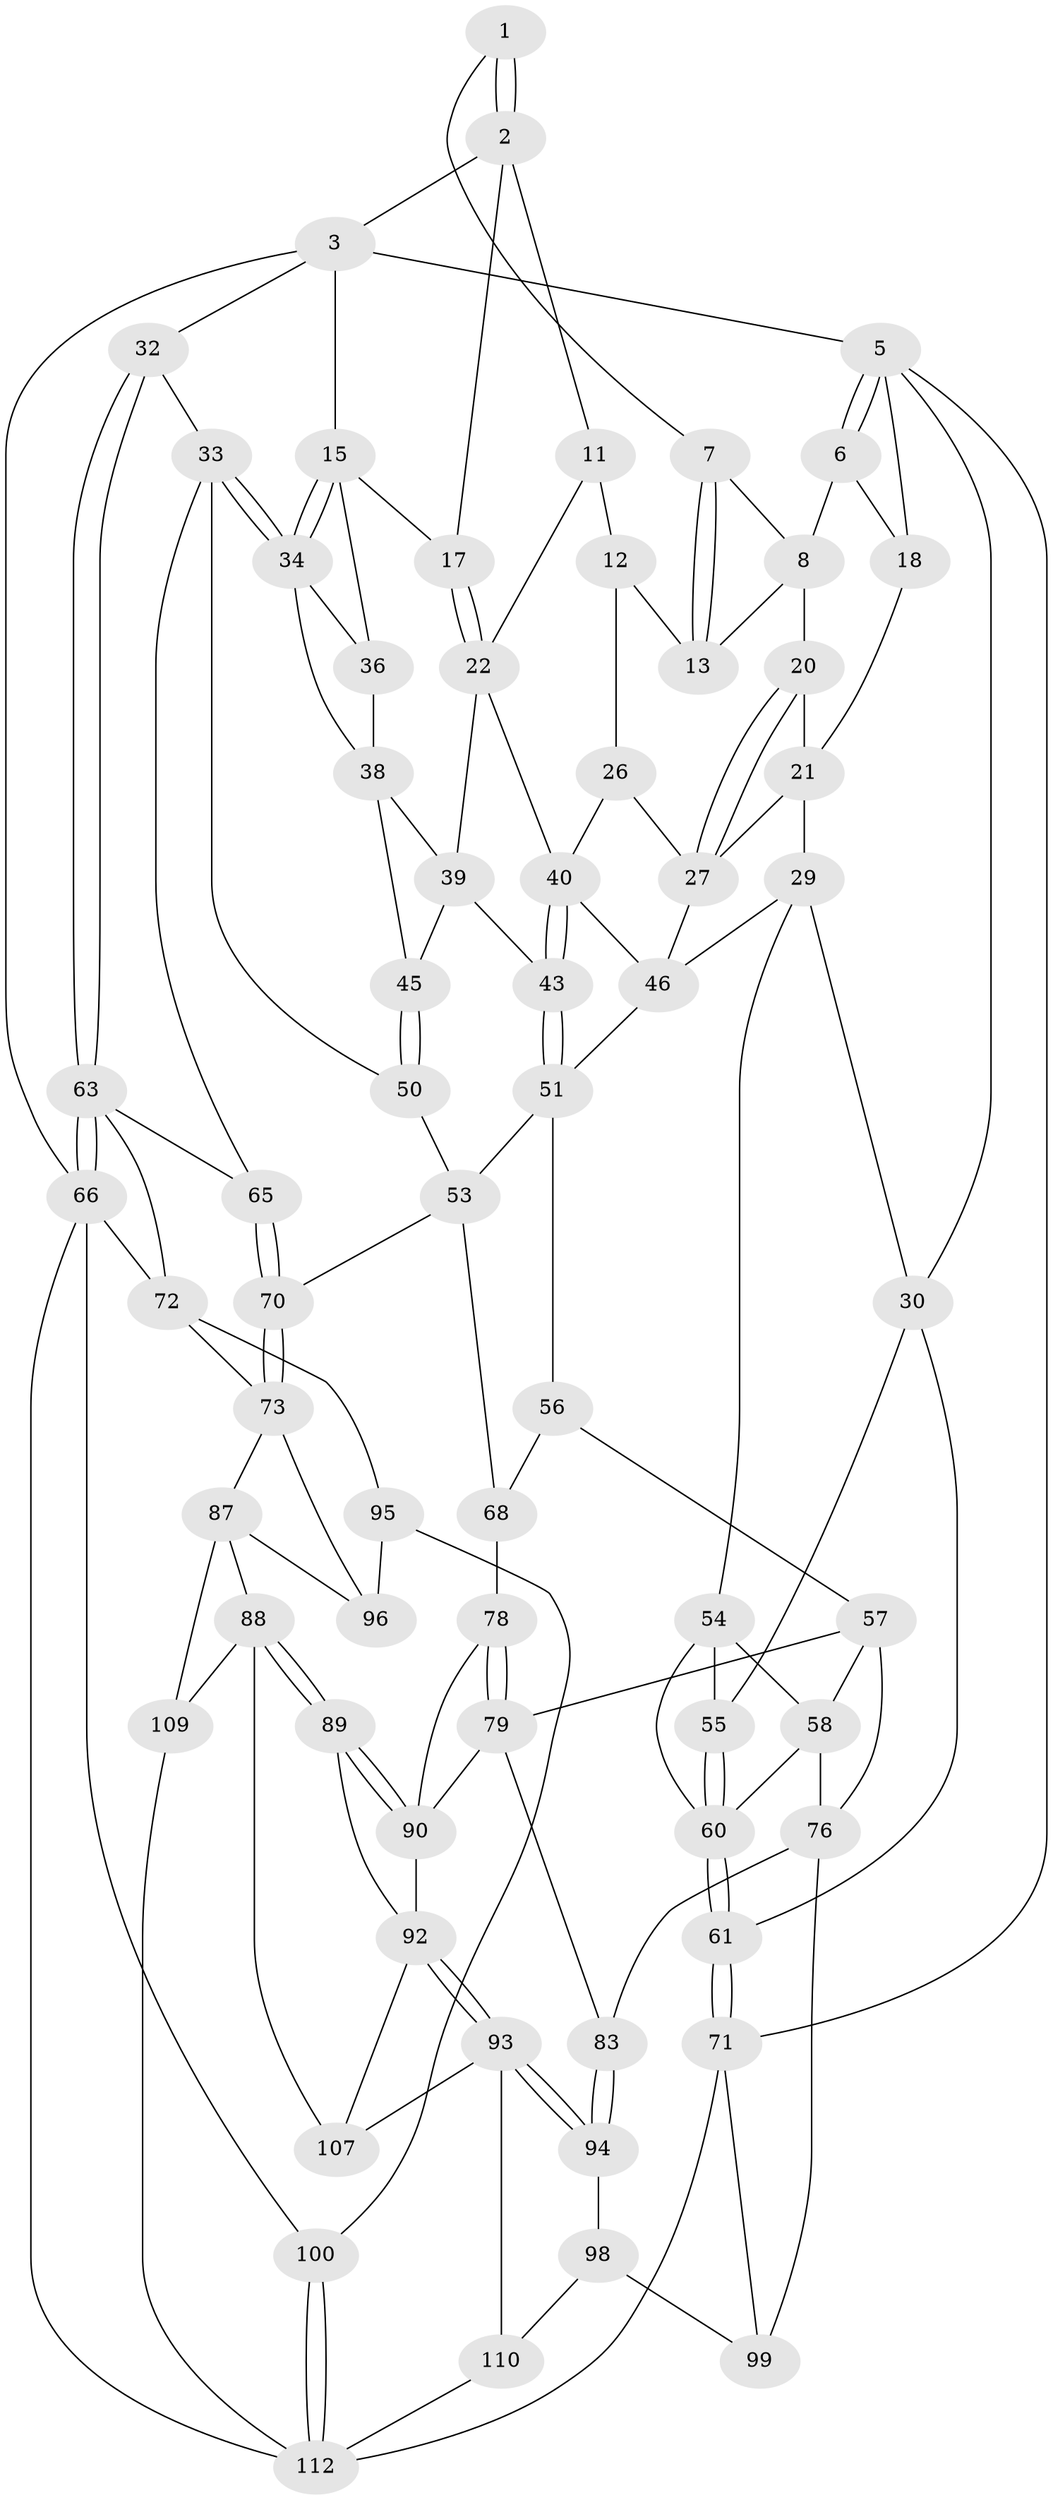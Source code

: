 // original degree distribution, {3: 0.017699115044247787, 5: 0.5486725663716814, 4: 0.23008849557522124, 6: 0.20353982300884957}
// Generated by graph-tools (version 1.1) at 2025/42/03/06/25 10:42:29]
// undirected, 68 vertices, 145 edges
graph export_dot {
graph [start="1"]
  node [color=gray90,style=filled];
  1 [pos="+0.202568446941685+0"];
  2 [pos="+0.5022667880637027+0",super="+10"];
  3 [pos="+0.7277743150643932+0",super="+4"];
  5 [pos="+0+0",super="+19"];
  6 [pos="+0.0443490686229264+0",super="+9"];
  7 [pos="+0.19552443338332598+0.01701251971724808"];
  8 [pos="+0.15614116518566956+0.09294088362026585",super="+14"];
  11 [pos="+0.43699657739032643+0.02874543282644113",super="+24"];
  12 [pos="+0.34068618192734007+0.1148105561525913",super="+25"];
  13 [pos="+0.2922252879195455+0.11917319227613754"];
  15 [pos="+0.678092053376022+0.17095211109411965",super="+16"];
  17 [pos="+0.5704103597070246+0.2071660021149146"];
  18 [pos="+0.06372918663347704+0.1271809911374164"];
  20 [pos="+0.21006660250429546+0.18919910074228066"];
  21 [pos="+0.08209500844633683+0.1914484583503156",super="+28"];
  22 [pos="+0.5571563099842192+0.2246965308451469",super="+23"];
  26 [pos="+0.3251942862875647+0.24211747089828267"];
  27 [pos="+0.2254822240645194+0.26080864846207846",super="+37"];
  29 [pos="+0.02424254559814058+0.28553889878773325",super="+48"];
  30 [pos="+0+0.3113699486492596",super="+31"];
  32 [pos="+1+0.10606361221575286"];
  33 [pos="+0.8988623866737576+0.3068335357920113",super="+49"];
  34 [pos="+0.8444354981476632+0.2890355265118624",super="+35"];
  36 [pos="+0.6622510405872853+0.2539611961907277"];
  38 [pos="+0.6462552330994122+0.2826380296759216",super="+44"];
  39 [pos="+0.6197018795867921+0.2825597005098068",super="+42"];
  40 [pos="+0.47110849261304+0.2903265486325472",super="+41"];
  43 [pos="+0.5331186219745099+0.3625051155155937"];
  45 [pos="+0.6474047606946711+0.3762876308000874"];
  46 [pos="+0.32491019652781195+0.4257719150621991",super="+47"];
  50 [pos="+0.6892235163131597+0.4300823216856285"];
  51 [pos="+0.5161400694392204+0.4848727798950173",super="+52"];
  53 [pos="+0.5538034834238325+0.5058069832674272",super="+67"];
  54 [pos="+0.13129425678443668+0.44811706400456713",super="+59"];
  55 [pos="+0.08548820618886853+0.45144185447427787"];
  56 [pos="+0.3649454238632721+0.5487606211081052"];
  57 [pos="+0.23357499739995538+0.609932687160767",super="+75"];
  58 [pos="+0.2313102507096238+0.6087830653144888",super="+74"];
  60 [pos="+0+0.6725815039173185",super="+62"];
  61 [pos="+0+0.6734984583752928"];
  63 [pos="+1+0.5165108332526909",super="+64"];
  65 [pos="+0.8031599787445336+0.5188884299936709"];
  66 [pos="+1+0.8328585821425742",super="+81"];
  68 [pos="+0.5654065671916989+0.6746700798276637",super="+69"];
  70 [pos="+0.7833764722559422+0.6058741689595051"];
  71 [pos="+0+1"];
  72 [pos="+0.8451236446059635+0.6918694416447828",super="+82"];
  73 [pos="+0.8186631626007431+0.6773961336577997",super="+86"];
  76 [pos="+0.10603913805410105+0.7571810149041067",super="+77"];
  78 [pos="+0.3890901601331482+0.7276502854600375",super="+85"];
  79 [pos="+0.3774614751913591+0.7664387712911332",super="+80"];
  83 [pos="+0.23577314290702156+0.7772853475692701",super="+84"];
  87 [pos="+0.6630656673205795+0.8386341328554007",super="+103"];
  88 [pos="+0.6598580515877727+0.8395601918467649",super="+106"];
  89 [pos="+0.5971969563651023+0.8207272575371616"];
  90 [pos="+0.5657321241644127+0.7611908856630474",super="+91"];
  92 [pos="+0.3692621642981302+0.8330107410614467",super="+104"];
  93 [pos="+0.3566259558640288+0.8512271840340069",super="+108"];
  94 [pos="+0.35176053131759555+0.8502294835537202",super="+97"];
  95 [pos="+0.8378324473982208+0.846560563932718",super="+101"];
  96 [pos="+0.7917062188457213+0.8686418041075011",super="+102"];
  98 [pos="+0.16376423377338947+0.9284056497349054",super="+111"];
  99 [pos="+0.07471516818470564+0.8934116135914534",super="+105"];
  100 [pos="+0.913104979466036+0.9365003264765805"];
  107 [pos="+0.5351565666128184+0.9014285962806855"];
  109 [pos="+0.6759957765544292+1"];
  110 [pos="+0.3620462017341994+1"];
  112 [pos="+0.9430561381162695+1",super="+113"];
  1 -- 2;
  1 -- 2;
  1 -- 7;
  2 -- 3;
  2 -- 17;
  2 -- 11;
  3 -- 15;
  3 -- 32;
  3 -- 66;
  3 -- 5;
  5 -- 6;
  5 -- 6;
  5 -- 71;
  5 -- 18;
  5 -- 30;
  6 -- 8;
  6 -- 18;
  7 -- 8;
  7 -- 13;
  7 -- 13;
  8 -- 20;
  8 -- 13;
  11 -- 12 [weight=2];
  11 -- 22;
  12 -- 13;
  12 -- 26;
  15 -- 34;
  15 -- 34;
  15 -- 17;
  15 -- 36;
  17 -- 22;
  17 -- 22;
  18 -- 21;
  20 -- 21;
  20 -- 27;
  20 -- 27;
  21 -- 29;
  21 -- 27;
  22 -- 39;
  22 -- 40;
  26 -- 27;
  26 -- 40;
  27 -- 46;
  29 -- 30;
  29 -- 54;
  29 -- 46;
  30 -- 55;
  30 -- 61;
  32 -- 33;
  32 -- 63;
  32 -- 63;
  33 -- 34;
  33 -- 34;
  33 -- 65;
  33 -- 50;
  34 -- 36;
  34 -- 38;
  36 -- 38;
  38 -- 39;
  38 -- 45;
  39 -- 43;
  39 -- 45;
  40 -- 43;
  40 -- 43;
  40 -- 46;
  43 -- 51;
  43 -- 51;
  45 -- 50;
  45 -- 50;
  46 -- 51;
  50 -- 53;
  51 -- 53;
  51 -- 56;
  53 -- 68;
  53 -- 70;
  54 -- 55;
  54 -- 58;
  54 -- 60;
  55 -- 60;
  55 -- 60;
  56 -- 57;
  56 -- 68;
  57 -- 58;
  57 -- 76;
  57 -- 79;
  58 -- 60;
  58 -- 76;
  60 -- 61;
  60 -- 61;
  61 -- 71;
  61 -- 71;
  63 -- 66;
  63 -- 66;
  63 -- 72;
  63 -- 65;
  65 -- 70;
  65 -- 70;
  66 -- 112;
  66 -- 100;
  66 -- 72;
  68 -- 78 [weight=2];
  70 -- 73;
  70 -- 73;
  71 -- 112;
  71 -- 99;
  72 -- 73;
  72 -- 95;
  73 -- 96;
  73 -- 87;
  76 -- 99;
  76 -- 83;
  78 -- 79;
  78 -- 79;
  78 -- 90;
  79 -- 90;
  79 -- 83;
  83 -- 94 [weight=2];
  83 -- 94;
  87 -- 88;
  87 -- 96;
  87 -- 109;
  88 -- 89;
  88 -- 89;
  88 -- 107;
  88 -- 109;
  89 -- 90;
  89 -- 90;
  89 -- 92;
  90 -- 92;
  92 -- 93;
  92 -- 93;
  92 -- 107;
  93 -- 94;
  93 -- 94;
  93 -- 107;
  93 -- 110;
  94 -- 98;
  95 -- 96 [weight=2];
  95 -- 100;
  98 -- 99 [weight=2];
  98 -- 110;
  100 -- 112;
  100 -- 112;
  109 -- 112;
  110 -- 112;
}
